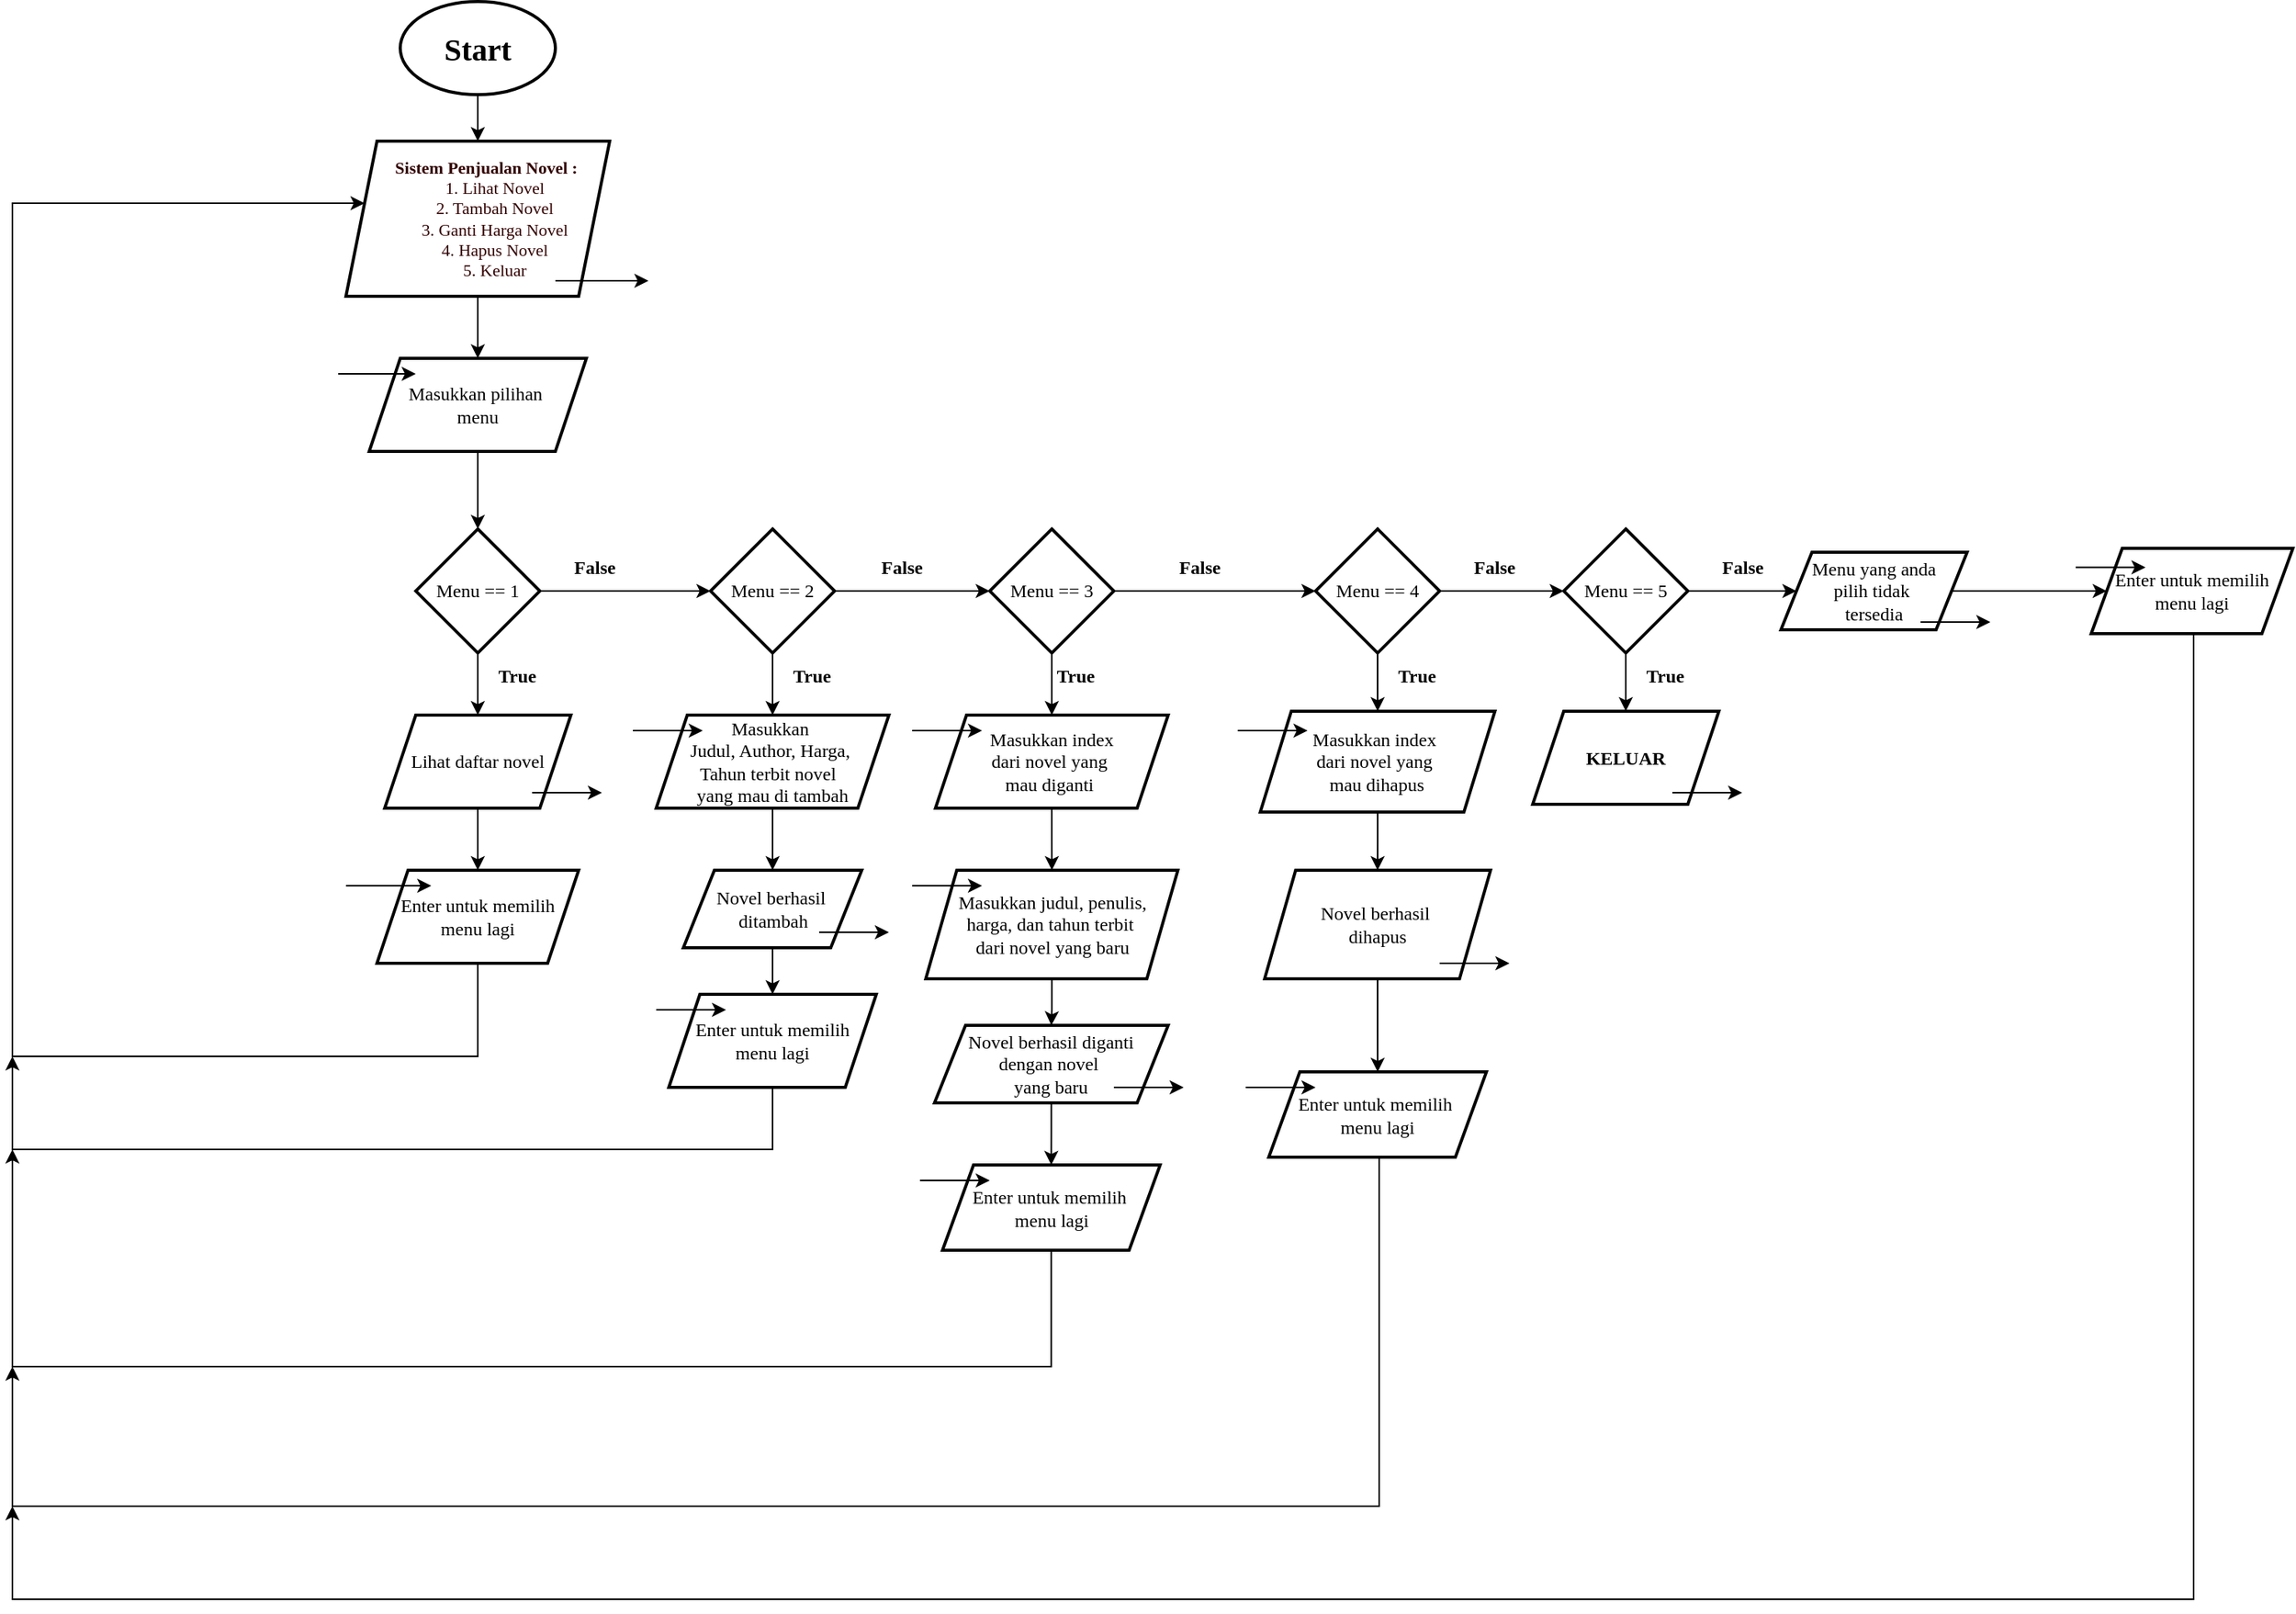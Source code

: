 <mxfile version="24.7.8">
  <diagram name="Page-1" id="10fnRW3obFpyfJOelho8">
    <mxGraphModel dx="1160" dy="1212" grid="1" gridSize="10" guides="1" tooltips="1" connect="1" arrows="1" fold="1" page="1" pageScale="1" pageWidth="850" pageHeight="1100" math="0" shadow="0">
      <root>
        <mxCell id="0" />
        <mxCell id="1" parent="0" />
        <mxCell id="Gmw3tlmgy3xQDESiHzNm-3" value="" style="edgeStyle=orthogonalEdgeStyle;rounded=0;orthogonalLoop=1;jettySize=auto;html=1;" edge="1" parent="1" source="Gmw3tlmgy3xQDESiHzNm-1" target="Gmw3tlmgy3xQDESiHzNm-2">
          <mxGeometry relative="1" as="geometry" />
        </mxCell>
        <mxCell id="Gmw3tlmgy3xQDESiHzNm-1" value="&lt;b&gt;&lt;font style=&quot;font-size: 20px;&quot; face=&quot;Times New Roman&quot;&gt;Start&lt;/font&gt;&lt;/b&gt;" style="strokeWidth=2;html=1;shape=mxgraph.flowchart.start_1;whiteSpace=wrap;" vertex="1" parent="1">
          <mxGeometry x="340" y="40" width="100" height="60" as="geometry" />
        </mxCell>
        <mxCell id="Gmw3tlmgy3xQDESiHzNm-6" value="" style="edgeStyle=orthogonalEdgeStyle;rounded=0;orthogonalLoop=1;jettySize=auto;html=1;" edge="1" parent="1" source="Gmw3tlmgy3xQDESiHzNm-2" target="Gmw3tlmgy3xQDESiHzNm-5">
          <mxGeometry relative="1" as="geometry" />
        </mxCell>
        <mxCell id="Gmw3tlmgy3xQDESiHzNm-2" value="&lt;div style=&quot;font-size: 11px; white-space: pre;&quot;&gt;&lt;font face=&quot;Times New Roman&quot; color=&quot;#330000&quot;&gt;     &lt;/font&gt;&lt;b style=&quot;color: rgb(51, 0, 0); font-family: rwcmR4gtEUjeIfdyCR9C; background-color: initial;&quot;&gt;Sistem Penjualan Novel :&lt;/b&gt;&lt;span style=&quot;color: rgb(51, 0, 0); font-family: rwcmR4gtEUjeIfdyCR9C; background-color: initial;&quot;&gt; &lt;/span&gt;&lt;/div&gt;&lt;div style=&quot;font-size: 11px; white-space: pre;&quot;&gt;&lt;font face=&quot;rwcmR4gtEUjeIfdyCR9C&quot; color=&quot;#330000&quot;&gt;&amp;nbsp; &amp;nbsp; &amp;nbsp; &amp;nbsp; 1. Lihat Novel&lt;/font&gt;&lt;/div&gt;&lt;div style=&quot;font-size: 11px; white-space: pre;&quot;&gt;&lt;font face=&quot;rwcmR4gtEUjeIfdyCR9C&quot; color=&quot;#330000&quot;&gt;&amp;nbsp; &amp;nbsp; &amp;nbsp; &amp;nbsp; 2. Tambah Novel&lt;/font&gt;&lt;/div&gt;&lt;div style=&quot;font-size: 11px; white-space: pre;&quot;&gt;&lt;font face=&quot;rwcmR4gtEUjeIfdyCR9C&quot; color=&quot;#330000&quot;&gt;&amp;nbsp; &amp;nbsp; &amp;nbsp; &amp;nbsp; 3. Ganti Harga Novel&lt;/font&gt;&lt;/div&gt;&lt;div style=&quot;font-size: 11px; white-space: pre;&quot;&gt;&lt;font face=&quot;rwcmR4gtEUjeIfdyCR9C&quot; color=&quot;#330000&quot;&gt;&amp;nbsp; &amp;nbsp; &amp;nbsp; &amp;nbsp; 4. Hapus Novel&lt;/font&gt;&lt;/div&gt;&lt;div style=&quot;font-size: 11px; white-space: pre;&quot;&gt;&lt;font face=&quot;rwcmR4gtEUjeIfdyCR9C&quot; color=&quot;#330000&quot;&gt;&amp;nbsp; &amp;nbsp; &amp;nbsp; &amp;nbsp; 5. Keluar&lt;/font&gt;&lt;/div&gt;" style="shape=parallelogram;perimeter=parallelogramPerimeter;whiteSpace=wrap;html=1;fixedSize=1;strokeWidth=2;align=center;" vertex="1" parent="1">
          <mxGeometry x="305" y="130" width="170" height="100" as="geometry" />
        </mxCell>
        <mxCell id="Gmw3tlmgy3xQDESiHzNm-4" value="" style="endArrow=classic;html=1;rounded=0;" edge="1" parent="1">
          <mxGeometry width="50" height="50" relative="1" as="geometry">
            <mxPoint x="440" y="220" as="sourcePoint" />
            <mxPoint x="500" y="220" as="targetPoint" />
            <Array as="points">
              <mxPoint x="460" y="220" />
            </Array>
          </mxGeometry>
        </mxCell>
        <mxCell id="Gmw3tlmgy3xQDESiHzNm-10" value="" style="edgeStyle=orthogonalEdgeStyle;rounded=0;orthogonalLoop=1;jettySize=auto;html=1;" edge="1" parent="1" source="Gmw3tlmgy3xQDESiHzNm-5" target="Gmw3tlmgy3xQDESiHzNm-9">
          <mxGeometry relative="1" as="geometry" />
        </mxCell>
        <mxCell id="Gmw3tlmgy3xQDESiHzNm-5" value="&lt;font face=&quot;Times New Roman&quot;&gt;Masukkan pilihan&amp;nbsp;&lt;/font&gt;&lt;div&gt;&lt;font face=&quot;mfXB7RuG0Puxa2qr5DDN&quot;&gt;menu&lt;/font&gt;&lt;/div&gt;" style="shape=parallelogram;perimeter=parallelogramPerimeter;whiteSpace=wrap;html=1;fixedSize=1;strokeWidth=2;" vertex="1" parent="1">
          <mxGeometry x="320" y="270" width="140" height="60" as="geometry" />
        </mxCell>
        <mxCell id="Gmw3tlmgy3xQDESiHzNm-7" value="" style="endArrow=classic;html=1;rounded=0;" edge="1" parent="1">
          <mxGeometry width="50" height="50" relative="1" as="geometry">
            <mxPoint x="300" y="280" as="sourcePoint" />
            <mxPoint x="350" y="280" as="targetPoint" />
            <Array as="points">
              <mxPoint x="310" y="280" />
              <mxPoint x="340" y="280" />
            </Array>
          </mxGeometry>
        </mxCell>
        <mxCell id="Gmw3tlmgy3xQDESiHzNm-14" value="" style="edgeStyle=orthogonalEdgeStyle;rounded=0;orthogonalLoop=1;jettySize=auto;html=1;" edge="1" parent="1" source="Gmw3tlmgy3xQDESiHzNm-9" target="Gmw3tlmgy3xQDESiHzNm-13">
          <mxGeometry relative="1" as="geometry" />
        </mxCell>
        <mxCell id="Gmw3tlmgy3xQDESiHzNm-19" value="" style="edgeStyle=orthogonalEdgeStyle;rounded=0;orthogonalLoop=1;jettySize=auto;html=1;" edge="1" parent="1" source="Gmw3tlmgy3xQDESiHzNm-9" target="Gmw3tlmgy3xQDESiHzNm-18">
          <mxGeometry relative="1" as="geometry" />
        </mxCell>
        <mxCell id="Gmw3tlmgy3xQDESiHzNm-9" value="&lt;font face=&quot;Times New Roman&quot;&gt;Menu == 1&lt;/font&gt;" style="rhombus;whiteSpace=wrap;html=1;strokeWidth=2;" vertex="1" parent="1">
          <mxGeometry x="350" y="380" width="80" height="80" as="geometry" />
        </mxCell>
        <mxCell id="Gmw3tlmgy3xQDESiHzNm-23" value="" style="edgeStyle=orthogonalEdgeStyle;rounded=0;orthogonalLoop=1;jettySize=auto;html=1;" edge="1" parent="1" source="Gmw3tlmgy3xQDESiHzNm-13" target="Gmw3tlmgy3xQDESiHzNm-22">
          <mxGeometry relative="1" as="geometry" />
        </mxCell>
        <mxCell id="Gmw3tlmgy3xQDESiHzNm-13" value="&lt;font face=&quot;Times New Roman&quot;&gt;Lihat daftar novel&lt;/font&gt;" style="shape=parallelogram;perimeter=parallelogramPerimeter;whiteSpace=wrap;html=1;fixedSize=1;strokeWidth=2;" vertex="1" parent="1">
          <mxGeometry x="330" y="500" width="120" height="60" as="geometry" />
        </mxCell>
        <mxCell id="Gmw3tlmgy3xQDESiHzNm-17" value="&lt;b&gt;&lt;font face=&quot;Times New Roman&quot;&gt;True&lt;/font&gt;&lt;/b&gt;" style="text;html=1;align=center;verticalAlign=middle;resizable=0;points=[];autosize=1;strokeColor=none;fillColor=none;" vertex="1" parent="1">
          <mxGeometry x="390" y="460" width="50" height="30" as="geometry" />
        </mxCell>
        <mxCell id="Gmw3tlmgy3xQDESiHzNm-28" value="" style="edgeStyle=orthogonalEdgeStyle;rounded=0;orthogonalLoop=1;jettySize=auto;html=1;" edge="1" parent="1" source="Gmw3tlmgy3xQDESiHzNm-18" target="Gmw3tlmgy3xQDESiHzNm-27">
          <mxGeometry relative="1" as="geometry" />
        </mxCell>
        <mxCell id="Gmw3tlmgy3xQDESiHzNm-41" value="" style="edgeStyle=orthogonalEdgeStyle;rounded=0;orthogonalLoop=1;jettySize=auto;html=1;" edge="1" parent="1" source="Gmw3tlmgy3xQDESiHzNm-18" target="Gmw3tlmgy3xQDESiHzNm-40">
          <mxGeometry relative="1" as="geometry" />
        </mxCell>
        <mxCell id="Gmw3tlmgy3xQDESiHzNm-18" value="&lt;font face=&quot;Times New Roman&quot;&gt;Menu == 2&lt;/font&gt;" style="rhombus;whiteSpace=wrap;html=1;strokeWidth=2;" vertex="1" parent="1">
          <mxGeometry x="540" y="380" width="80" height="80" as="geometry" />
        </mxCell>
        <mxCell id="Gmw3tlmgy3xQDESiHzNm-20" value="&lt;b&gt;&lt;font face=&quot;Times New Roman&quot;&gt;False&lt;/font&gt;&lt;/b&gt;" style="text;html=1;align=center;verticalAlign=middle;resizable=0;points=[];autosize=1;strokeColor=none;fillColor=none;" vertex="1" parent="1">
          <mxGeometry x="440" y="390" width="50" height="30" as="geometry" />
        </mxCell>
        <mxCell id="Gmw3tlmgy3xQDESiHzNm-21" value="" style="endArrow=classic;html=1;rounded=0;" edge="1" parent="1">
          <mxGeometry width="50" height="50" relative="1" as="geometry">
            <mxPoint x="425" y="550" as="sourcePoint" />
            <mxPoint x="470" y="550" as="targetPoint" />
            <Array as="points">
              <mxPoint x="445" y="550" />
            </Array>
          </mxGeometry>
        </mxCell>
        <mxCell id="Gmw3tlmgy3xQDESiHzNm-26" value="" style="edgeStyle=orthogonalEdgeStyle;rounded=0;orthogonalLoop=1;jettySize=auto;html=1;" edge="1" parent="1" source="Gmw3tlmgy3xQDESiHzNm-22" target="Gmw3tlmgy3xQDESiHzNm-2">
          <mxGeometry relative="1" as="geometry">
            <mxPoint x="90" y="550" as="targetPoint" />
            <Array as="points">
              <mxPoint x="390" y="720" />
              <mxPoint x="90" y="720" />
              <mxPoint x="90" y="170" />
            </Array>
          </mxGeometry>
        </mxCell>
        <mxCell id="Gmw3tlmgy3xQDESiHzNm-22" value="&lt;font face=&quot;Times New Roman&quot;&gt;Enter untuk memilih&lt;/font&gt;&lt;div&gt;&lt;font face=&quot;U2tfMCzVq5XJoXlDEWwH&quot;&gt;menu lagi&lt;/font&gt;&lt;/div&gt;" style="shape=parallelogram;perimeter=parallelogramPerimeter;whiteSpace=wrap;html=1;fixedSize=1;strokeWidth=2;" vertex="1" parent="1">
          <mxGeometry x="325" y="600" width="130" height="60" as="geometry" />
        </mxCell>
        <mxCell id="Gmw3tlmgy3xQDESiHzNm-24" value="" style="endArrow=classic;html=1;rounded=0;" edge="1" parent="1">
          <mxGeometry width="50" height="50" relative="1" as="geometry">
            <mxPoint x="305" y="610" as="sourcePoint" />
            <mxPoint x="360" y="610" as="targetPoint" />
            <Array as="points">
              <mxPoint x="335" y="610" />
            </Array>
          </mxGeometry>
        </mxCell>
        <mxCell id="Gmw3tlmgy3xQDESiHzNm-31" value="" style="edgeStyle=orthogonalEdgeStyle;rounded=0;orthogonalLoop=1;jettySize=auto;html=1;" edge="1" parent="1" source="Gmw3tlmgy3xQDESiHzNm-27" target="Gmw3tlmgy3xQDESiHzNm-30">
          <mxGeometry relative="1" as="geometry" />
        </mxCell>
        <mxCell id="Gmw3tlmgy3xQDESiHzNm-27" value="&lt;font face=&quot;Times New Roman&quot;&gt;Masukkan&amp;nbsp;&lt;br&gt;&lt;/font&gt;&lt;div&gt;&lt;font face=&quot;_Z6wiHmPNJ_Iof_eDRnn&quot;&gt;Judul, Author, Harga,&amp;nbsp;&lt;/font&gt;&lt;/div&gt;&lt;div&gt;&lt;font face=&quot;_Z6wiHmPNJ_Iof_eDRnn&quot;&gt;Tahun terbit novel&amp;nbsp;&amp;nbsp;&lt;/font&gt;&lt;/div&gt;&lt;div&gt;&lt;font face=&quot;_Z6wiHmPNJ_Iof_eDRnn&quot;&gt;yang mau di tambah&lt;/font&gt;&lt;/div&gt;" style="shape=parallelogram;perimeter=parallelogramPerimeter;whiteSpace=wrap;html=1;fixedSize=1;strokeWidth=2;" vertex="1" parent="1">
          <mxGeometry x="505" y="500" width="150" height="60" as="geometry" />
        </mxCell>
        <mxCell id="Gmw3tlmgy3xQDESiHzNm-29" value="" style="endArrow=classic;html=1;rounded=0;" edge="1" parent="1">
          <mxGeometry width="50" height="50" relative="1" as="geometry">
            <mxPoint x="490" y="510" as="sourcePoint" />
            <mxPoint x="535" y="510" as="targetPoint" />
            <Array as="points">
              <mxPoint x="510" y="510" />
            </Array>
          </mxGeometry>
        </mxCell>
        <mxCell id="Gmw3tlmgy3xQDESiHzNm-35" value="" style="edgeStyle=orthogonalEdgeStyle;rounded=0;orthogonalLoop=1;jettySize=auto;html=1;" edge="1" parent="1" source="Gmw3tlmgy3xQDESiHzNm-30" target="Gmw3tlmgy3xQDESiHzNm-34">
          <mxGeometry relative="1" as="geometry" />
        </mxCell>
        <mxCell id="Gmw3tlmgy3xQDESiHzNm-30" value="&lt;font face=&quot;Times New Roman&quot;&gt;Novel berhasil&amp;nbsp;&lt;/font&gt;&lt;div&gt;&lt;font face=&quot;IDNDqh24odJC8hXlumRx&quot;&gt;ditambah&lt;/font&gt;&lt;/div&gt;" style="shape=parallelogram;perimeter=parallelogramPerimeter;whiteSpace=wrap;html=1;fixedSize=1;strokeWidth=2;" vertex="1" parent="1">
          <mxGeometry x="522.5" y="600" width="115" height="50" as="geometry" />
        </mxCell>
        <mxCell id="Gmw3tlmgy3xQDESiHzNm-32" value="" style="endArrow=classic;html=1;rounded=0;" edge="1" parent="1">
          <mxGeometry width="50" height="50" relative="1" as="geometry">
            <mxPoint x="610" y="640" as="sourcePoint" />
            <mxPoint x="655" y="640" as="targetPoint" />
            <Array as="points">
              <mxPoint x="630" y="640" />
            </Array>
          </mxGeometry>
        </mxCell>
        <mxCell id="Gmw3tlmgy3xQDESiHzNm-33" value="&lt;font face=&quot;Times New Roman&quot;&gt;&lt;b&gt;True&lt;/b&gt;&lt;/font&gt;" style="text;html=1;align=center;verticalAlign=middle;resizable=0;points=[];autosize=1;strokeColor=none;fillColor=none;" vertex="1" parent="1">
          <mxGeometry x="580" y="460" width="50" height="30" as="geometry" />
        </mxCell>
        <mxCell id="Gmw3tlmgy3xQDESiHzNm-38" value="" style="edgeStyle=orthogonalEdgeStyle;rounded=0;orthogonalLoop=1;jettySize=auto;html=1;" edge="1" parent="1" source="Gmw3tlmgy3xQDESiHzNm-34">
          <mxGeometry relative="1" as="geometry">
            <mxPoint x="90" y="720" as="targetPoint" />
            <Array as="points">
              <mxPoint x="580" y="780" />
              <mxPoint x="90" y="780" />
              <mxPoint x="90" y="730" />
            </Array>
          </mxGeometry>
        </mxCell>
        <mxCell id="Gmw3tlmgy3xQDESiHzNm-34" value="&lt;font face=&quot;Times New Roman&quot;&gt;Enter untuk memilih&lt;/font&gt;&lt;div&gt;&lt;font face=&quot;Times New Roman&quot;&gt;menu lagi&lt;/font&gt;&lt;/div&gt;" style="shape=parallelogram;perimeter=parallelogramPerimeter;whiteSpace=wrap;html=1;fixedSize=1;strokeWidth=2;" vertex="1" parent="1">
          <mxGeometry x="513.13" y="680" width="133.75" height="60" as="geometry" />
        </mxCell>
        <mxCell id="Gmw3tlmgy3xQDESiHzNm-36" value="" style="endArrow=classic;html=1;rounded=0;" edge="1" parent="1">
          <mxGeometry width="50" height="50" relative="1" as="geometry">
            <mxPoint x="505" y="690" as="sourcePoint" />
            <mxPoint x="550" y="690" as="targetPoint" />
            <Array as="points">
              <mxPoint x="525" y="690" />
            </Array>
          </mxGeometry>
        </mxCell>
        <mxCell id="Gmw3tlmgy3xQDESiHzNm-44" value="" style="edgeStyle=orthogonalEdgeStyle;rounded=0;orthogonalLoop=1;jettySize=auto;html=1;" edge="1" parent="1" source="Gmw3tlmgy3xQDESiHzNm-40" target="Gmw3tlmgy3xQDESiHzNm-43">
          <mxGeometry relative="1" as="geometry" />
        </mxCell>
        <mxCell id="Gmw3tlmgy3xQDESiHzNm-63" value="" style="edgeStyle=orthogonalEdgeStyle;rounded=0;orthogonalLoop=1;jettySize=auto;html=1;" edge="1" parent="1" source="Gmw3tlmgy3xQDESiHzNm-40" target="Gmw3tlmgy3xQDESiHzNm-62">
          <mxGeometry relative="1" as="geometry" />
        </mxCell>
        <mxCell id="Gmw3tlmgy3xQDESiHzNm-40" value="&lt;font face=&quot;Times New Roman&quot;&gt;Menu == 3&lt;/font&gt;" style="rhombus;whiteSpace=wrap;html=1;strokeWidth=2;" vertex="1" parent="1">
          <mxGeometry x="720" y="380" width="80" height="80" as="geometry" />
        </mxCell>
        <mxCell id="Gmw3tlmgy3xQDESiHzNm-42" value="&lt;b&gt;&lt;font face=&quot;Times New Roman&quot;&gt;False&lt;/font&gt;&lt;/b&gt;" style="text;html=1;align=center;verticalAlign=middle;resizable=0;points=[];autosize=1;strokeColor=none;fillColor=none;" vertex="1" parent="1">
          <mxGeometry x="637.5" y="390" width="50" height="30" as="geometry" />
        </mxCell>
        <mxCell id="Gmw3tlmgy3xQDESiHzNm-50" value="" style="edgeStyle=orthogonalEdgeStyle;rounded=0;orthogonalLoop=1;jettySize=auto;html=1;" edge="1" parent="1" source="Gmw3tlmgy3xQDESiHzNm-43" target="Gmw3tlmgy3xQDESiHzNm-49">
          <mxGeometry relative="1" as="geometry" />
        </mxCell>
        <mxCell id="Gmw3tlmgy3xQDESiHzNm-43" value="&lt;font face=&quot;Times New Roman&quot;&gt;Masukkan index&lt;/font&gt;&lt;div&gt;&lt;font face=&quot;lNxbK2cUz8GQw-w03zdk&quot;&gt;dari novel yang&amp;nbsp;&lt;/font&gt;&lt;/div&gt;&lt;div&gt;&lt;font face=&quot;lNxbK2cUz8GQw-w03zdk&quot;&gt;mau diganti&amp;nbsp;&lt;/font&gt;&lt;/div&gt;" style="shape=parallelogram;perimeter=parallelogramPerimeter;whiteSpace=wrap;html=1;fixedSize=1;strokeWidth=2;" vertex="1" parent="1">
          <mxGeometry x="685" y="500" width="150" height="60" as="geometry" />
        </mxCell>
        <mxCell id="Gmw3tlmgy3xQDESiHzNm-45" value="" style="endArrow=classic;html=1;rounded=0;" edge="1" parent="1">
          <mxGeometry width="50" height="50" relative="1" as="geometry">
            <mxPoint x="670" y="510" as="sourcePoint" />
            <mxPoint x="715" y="510" as="targetPoint" />
            <Array as="points">
              <mxPoint x="690" y="510" />
            </Array>
          </mxGeometry>
        </mxCell>
        <mxCell id="Gmw3tlmgy3xQDESiHzNm-46" value="&lt;b&gt;&lt;font face=&quot;Times New Roman&quot;&gt;True&lt;/font&gt;&lt;/b&gt;" style="text;html=1;align=center;verticalAlign=middle;resizable=0;points=[];autosize=1;strokeColor=none;fillColor=none;" vertex="1" parent="1">
          <mxGeometry x="750" y="460" width="50" height="30" as="geometry" />
        </mxCell>
        <mxCell id="Gmw3tlmgy3xQDESiHzNm-55" value="" style="edgeStyle=orthogonalEdgeStyle;rounded=0;orthogonalLoop=1;jettySize=auto;html=1;" edge="1" parent="1" source="Gmw3tlmgy3xQDESiHzNm-49" target="Gmw3tlmgy3xQDESiHzNm-54">
          <mxGeometry relative="1" as="geometry" />
        </mxCell>
        <mxCell id="Gmw3tlmgy3xQDESiHzNm-49" value="&lt;font face=&quot;Times New Roman&quot;&gt;Masukkan judul, penulis,&lt;/font&gt;&lt;div&gt;&lt;font face=&quot;L0Eo-jZ9rid4cYkXU47r&quot;&gt;harga, dan tahun terbit&amp;nbsp;&lt;/font&gt;&lt;/div&gt;&lt;div&gt;&lt;font face=&quot;L0Eo-jZ9rid4cYkXU47r&quot;&gt;dari novel yang baru&lt;/font&gt;&lt;/div&gt;" style="shape=parallelogram;perimeter=parallelogramPerimeter;whiteSpace=wrap;html=1;fixedSize=1;strokeWidth=2;" vertex="1" parent="1">
          <mxGeometry x="678.75" y="600" width="162.5" height="70" as="geometry" />
        </mxCell>
        <mxCell id="Gmw3tlmgy3xQDESiHzNm-51" value="" style="endArrow=classic;html=1;rounded=0;" edge="1" parent="1">
          <mxGeometry width="50" height="50" relative="1" as="geometry">
            <mxPoint x="670" y="610" as="sourcePoint" />
            <mxPoint x="715" y="610" as="targetPoint" />
            <Array as="points">
              <mxPoint x="690" y="610" />
            </Array>
          </mxGeometry>
        </mxCell>
        <mxCell id="Gmw3tlmgy3xQDESiHzNm-58" value="" style="edgeStyle=orthogonalEdgeStyle;rounded=0;orthogonalLoop=1;jettySize=auto;html=1;" edge="1" parent="1" source="Gmw3tlmgy3xQDESiHzNm-54" target="Gmw3tlmgy3xQDESiHzNm-57">
          <mxGeometry relative="1" as="geometry" />
        </mxCell>
        <mxCell id="Gmw3tlmgy3xQDESiHzNm-54" value="&lt;font face=&quot;Times New Roman&quot;&gt;Novel berhasil diganti&lt;/font&gt;&lt;div&gt;&lt;font face=&quot;Times New Roman&quot;&gt;dengan novel&amp;nbsp;&lt;/font&gt;&lt;/div&gt;&lt;div&gt;&lt;font face=&quot;Times New Roman&quot;&gt;yang&amp;nbsp;&lt;/font&gt;&lt;span style=&quot;font-family: &amp;quot;Times New Roman&amp;quot;; background-color: initial;&quot;&gt;baru&lt;/span&gt;&lt;/div&gt;" style="shape=parallelogram;perimeter=parallelogramPerimeter;whiteSpace=wrap;html=1;fixedSize=1;strokeWidth=2;" vertex="1" parent="1">
          <mxGeometry x="684.38" y="700" width="150.62" height="50" as="geometry" />
        </mxCell>
        <mxCell id="Gmw3tlmgy3xQDESiHzNm-56" value="" style="endArrow=classic;html=1;rounded=0;" edge="1" parent="1">
          <mxGeometry width="50" height="50" relative="1" as="geometry">
            <mxPoint x="800" y="740" as="sourcePoint" />
            <mxPoint x="845" y="740" as="targetPoint" />
            <Array as="points">
              <mxPoint x="820" y="740" />
            </Array>
          </mxGeometry>
        </mxCell>
        <mxCell id="Gmw3tlmgy3xQDESiHzNm-61" value="" style="edgeStyle=orthogonalEdgeStyle;rounded=0;orthogonalLoop=1;jettySize=auto;html=1;" edge="1" parent="1" source="Gmw3tlmgy3xQDESiHzNm-57">
          <mxGeometry relative="1" as="geometry">
            <mxPoint x="90" y="780" as="targetPoint" />
            <Array as="points">
              <mxPoint x="760" y="920" />
              <mxPoint x="90" y="920" />
            </Array>
          </mxGeometry>
        </mxCell>
        <mxCell id="Gmw3tlmgy3xQDESiHzNm-57" value="&lt;font face=&quot;Times New Roman&quot;&gt;Enter untuk memilih&amp;nbsp;&lt;/font&gt;&lt;div&gt;&lt;font face=&quot;knA6eJ-DKwyDQbFy1wgR&quot;&gt;menu lagi&lt;/font&gt;&lt;/div&gt;" style="shape=parallelogram;perimeter=parallelogramPerimeter;whiteSpace=wrap;html=1;fixedSize=1;strokeWidth=2;" vertex="1" parent="1">
          <mxGeometry x="689.53" y="790" width="140.31" height="55" as="geometry" />
        </mxCell>
        <mxCell id="Gmw3tlmgy3xQDESiHzNm-59" value="" style="endArrow=classic;html=1;rounded=0;" edge="1" parent="1">
          <mxGeometry width="50" height="50" relative="1" as="geometry">
            <mxPoint x="675" y="800" as="sourcePoint" />
            <mxPoint x="720" y="800" as="targetPoint" />
            <Array as="points">
              <mxPoint x="695" y="800" />
            </Array>
          </mxGeometry>
        </mxCell>
        <mxCell id="Gmw3tlmgy3xQDESiHzNm-66" value="" style="edgeStyle=orthogonalEdgeStyle;rounded=0;orthogonalLoop=1;jettySize=auto;html=1;" edge="1" parent="1" source="Gmw3tlmgy3xQDESiHzNm-62" target="Gmw3tlmgy3xQDESiHzNm-65">
          <mxGeometry relative="1" as="geometry" />
        </mxCell>
        <mxCell id="Gmw3tlmgy3xQDESiHzNm-80" value="" style="edgeStyle=orthogonalEdgeStyle;rounded=0;orthogonalLoop=1;jettySize=auto;html=1;" edge="1" parent="1" source="Gmw3tlmgy3xQDESiHzNm-62" target="Gmw3tlmgy3xQDESiHzNm-79">
          <mxGeometry relative="1" as="geometry" />
        </mxCell>
        <mxCell id="Gmw3tlmgy3xQDESiHzNm-62" value="&lt;font face=&quot;Times New Roman&quot;&gt;Menu == 4&lt;/font&gt;" style="rhombus;whiteSpace=wrap;html=1;strokeWidth=2;" vertex="1" parent="1">
          <mxGeometry x="930" y="380" width="80" height="80" as="geometry" />
        </mxCell>
        <mxCell id="Gmw3tlmgy3xQDESiHzNm-64" value="&lt;b&gt;&lt;font face=&quot;Times New Roman&quot;&gt;False&lt;/font&gt;&lt;/b&gt;" style="text;html=1;align=center;verticalAlign=middle;resizable=0;points=[];autosize=1;strokeColor=none;fillColor=none;" vertex="1" parent="1">
          <mxGeometry x="829.84" y="390" width="50" height="30" as="geometry" />
        </mxCell>
        <mxCell id="Gmw3tlmgy3xQDESiHzNm-69" value="" style="edgeStyle=orthogonalEdgeStyle;rounded=0;orthogonalLoop=1;jettySize=auto;html=1;" edge="1" parent="1" source="Gmw3tlmgy3xQDESiHzNm-65" target="Gmw3tlmgy3xQDESiHzNm-68">
          <mxGeometry relative="1" as="geometry" />
        </mxCell>
        <mxCell id="Gmw3tlmgy3xQDESiHzNm-65" value="&lt;font face=&quot;Times New Roman&quot;&gt;Masukkan index&amp;nbsp;&lt;/font&gt;&lt;div&gt;&lt;font face=&quot;nUHlJc6FzZ9Ut5OvxgUv&quot;&gt;dari novel yang&amp;nbsp;&lt;/font&gt;&lt;/div&gt;&lt;div&gt;&lt;font face=&quot;nUHlJc6FzZ9Ut5OvxgUv&quot;&gt;mau dihapus&lt;/font&gt;&lt;/div&gt;" style="shape=parallelogram;perimeter=parallelogramPerimeter;whiteSpace=wrap;html=1;fixedSize=1;strokeWidth=2;" vertex="1" parent="1">
          <mxGeometry x="894.38" y="497.5" width="151.25" height="65" as="geometry" />
        </mxCell>
        <mxCell id="Gmw3tlmgy3xQDESiHzNm-67" value="" style="endArrow=classic;html=1;rounded=0;" edge="1" parent="1">
          <mxGeometry width="50" height="50" relative="1" as="geometry">
            <mxPoint x="879.84" y="510" as="sourcePoint" />
            <mxPoint x="924.84" y="510" as="targetPoint" />
            <Array as="points">
              <mxPoint x="899.84" y="510" />
            </Array>
          </mxGeometry>
        </mxCell>
        <mxCell id="Gmw3tlmgy3xQDESiHzNm-75" value="" style="edgeStyle=orthogonalEdgeStyle;rounded=0;orthogonalLoop=1;jettySize=auto;html=1;" edge="1" parent="1">
          <mxGeometry relative="1" as="geometry">
            <mxPoint x="971" y="770" as="sourcePoint" />
            <mxPoint x="90" y="920" as="targetPoint" />
            <Array as="points">
              <mxPoint x="971" y="1010" />
              <mxPoint x="90" y="1010" />
            </Array>
          </mxGeometry>
        </mxCell>
        <mxCell id="Gmw3tlmgy3xQDESiHzNm-77" value="" style="edgeStyle=orthogonalEdgeStyle;rounded=0;orthogonalLoop=1;jettySize=auto;html=1;" edge="1" parent="1" source="Gmw3tlmgy3xQDESiHzNm-68" target="Gmw3tlmgy3xQDESiHzNm-76">
          <mxGeometry relative="1" as="geometry" />
        </mxCell>
        <mxCell id="Gmw3tlmgy3xQDESiHzNm-68" value="&lt;font face=&quot;Times New Roman&quot;&gt;Novel berhasil&amp;nbsp;&lt;/font&gt;&lt;div&gt;&lt;font face=&quot;GYn-aPXZy87iLx_Aumqs&quot;&gt;dihapus&lt;/font&gt;&lt;/div&gt;" style="shape=parallelogram;perimeter=parallelogramPerimeter;whiteSpace=wrap;html=1;fixedSize=1;strokeWidth=2;" vertex="1" parent="1">
          <mxGeometry x="897.18" y="600" width="145.63" height="70" as="geometry" />
        </mxCell>
        <mxCell id="Gmw3tlmgy3xQDESiHzNm-70" value="" style="endArrow=classic;html=1;rounded=0;" edge="1" parent="1">
          <mxGeometry width="50" height="50" relative="1" as="geometry">
            <mxPoint x="1010" y="660" as="sourcePoint" />
            <mxPoint x="1055" y="660" as="targetPoint" />
            <Array as="points">
              <mxPoint x="1030" y="660" />
            </Array>
          </mxGeometry>
        </mxCell>
        <mxCell id="Gmw3tlmgy3xQDESiHzNm-76" value="&lt;font face=&quot;Times New Roman&quot;&gt;Enter untuk memilih&amp;nbsp;&lt;/font&gt;&lt;div&gt;&lt;font face=&quot;knA6eJ-DKwyDQbFy1wgR&quot;&gt;menu lagi&lt;/font&gt;&lt;/div&gt;" style="shape=parallelogram;perimeter=parallelogramPerimeter;whiteSpace=wrap;html=1;fixedSize=1;strokeWidth=2;" vertex="1" parent="1">
          <mxGeometry x="899.85" y="730" width="140.31" height="55" as="geometry" />
        </mxCell>
        <mxCell id="Gmw3tlmgy3xQDESiHzNm-78" value="" style="endArrow=classic;html=1;rounded=0;" edge="1" parent="1">
          <mxGeometry width="50" height="50" relative="1" as="geometry">
            <mxPoint x="885" y="740" as="sourcePoint" />
            <mxPoint x="930" y="740" as="targetPoint" />
            <Array as="points">
              <mxPoint x="905" y="740" />
            </Array>
          </mxGeometry>
        </mxCell>
        <mxCell id="Gmw3tlmgy3xQDESiHzNm-84" value="" style="edgeStyle=orthogonalEdgeStyle;rounded=0;orthogonalLoop=1;jettySize=auto;html=1;" edge="1" parent="1" source="Gmw3tlmgy3xQDESiHzNm-79" target="Gmw3tlmgy3xQDESiHzNm-83">
          <mxGeometry relative="1" as="geometry" />
        </mxCell>
        <mxCell id="Gmw3tlmgy3xQDESiHzNm-88" value="" style="edgeStyle=orthogonalEdgeStyle;rounded=0;orthogonalLoop=1;jettySize=auto;html=1;" edge="1" parent="1" source="Gmw3tlmgy3xQDESiHzNm-79" target="Gmw3tlmgy3xQDESiHzNm-87">
          <mxGeometry relative="1" as="geometry" />
        </mxCell>
        <mxCell id="Gmw3tlmgy3xQDESiHzNm-79" value="&lt;font face=&quot;Times New Roman&quot;&gt;Menu == 5&lt;/font&gt;" style="rhombus;whiteSpace=wrap;html=1;strokeWidth=2;" vertex="1" parent="1">
          <mxGeometry x="1090" y="380" width="80" height="80" as="geometry" />
        </mxCell>
        <mxCell id="Gmw3tlmgy3xQDESiHzNm-81" value="&lt;b&gt;&lt;font face=&quot;Times New Roman&quot;&gt;True&lt;/font&gt;&lt;/b&gt;" style="text;html=1;align=center;verticalAlign=middle;resizable=0;points=[];autosize=1;strokeColor=none;fillColor=none;" vertex="1" parent="1">
          <mxGeometry x="970" y="460" width="50" height="30" as="geometry" />
        </mxCell>
        <mxCell id="Gmw3tlmgy3xQDESiHzNm-82" value="&lt;font face=&quot;Times New Roman&quot;&gt;&lt;b&gt;False&lt;/b&gt;&lt;/font&gt;" style="text;html=1;align=center;verticalAlign=middle;resizable=0;points=[];autosize=1;strokeColor=none;fillColor=none;" vertex="1" parent="1">
          <mxGeometry x="1020" y="390" width="50" height="30" as="geometry" />
        </mxCell>
        <mxCell id="Gmw3tlmgy3xQDESiHzNm-83" value="&lt;b&gt;&lt;font face=&quot;Times New Roman&quot;&gt;KELUAR&lt;/font&gt;&lt;/b&gt;" style="shape=parallelogram;perimeter=parallelogramPerimeter;whiteSpace=wrap;html=1;fixedSize=1;strokeWidth=2;" vertex="1" parent="1">
          <mxGeometry x="1070" y="497.5" width="120" height="60" as="geometry" />
        </mxCell>
        <mxCell id="Gmw3tlmgy3xQDESiHzNm-85" value="&lt;b&gt;&lt;font face=&quot;Times New Roman&quot;&gt;True&lt;/font&gt;&lt;/b&gt;" style="text;html=1;align=center;verticalAlign=middle;resizable=0;points=[];autosize=1;strokeColor=none;fillColor=none;" vertex="1" parent="1">
          <mxGeometry x="1130" y="460" width="50" height="30" as="geometry" />
        </mxCell>
        <mxCell id="Gmw3tlmgy3xQDESiHzNm-86" value="" style="endArrow=classic;html=1;rounded=0;" edge="1" parent="1">
          <mxGeometry width="50" height="50" relative="1" as="geometry">
            <mxPoint x="1160" y="550" as="sourcePoint" />
            <mxPoint x="1205" y="550" as="targetPoint" />
            <Array as="points">
              <mxPoint x="1180" y="550" />
            </Array>
          </mxGeometry>
        </mxCell>
        <mxCell id="Gmw3tlmgy3xQDESiHzNm-92" value="" style="edgeStyle=orthogonalEdgeStyle;rounded=0;orthogonalLoop=1;jettySize=auto;html=1;" edge="1" parent="1" source="Gmw3tlmgy3xQDESiHzNm-87" target="Gmw3tlmgy3xQDESiHzNm-91">
          <mxGeometry relative="1" as="geometry" />
        </mxCell>
        <mxCell id="Gmw3tlmgy3xQDESiHzNm-87" value="&lt;font face=&quot;Times New Roman&quot;&gt;Menu yang anda&lt;/font&gt;&lt;div&gt;&lt;font face=&quot;EzvPG9Ua0E8DR2N-TPyg&quot;&gt;pilih tidak&amp;nbsp;&lt;/font&gt;&lt;/div&gt;&lt;div&gt;&lt;font face=&quot;EzvPG9Ua0E8DR2N-TPyg&quot;&gt;tersedia&lt;/font&gt;&lt;/div&gt;" style="shape=parallelogram;perimeter=parallelogramPerimeter;whiteSpace=wrap;html=1;fixedSize=1;strokeWidth=2;" vertex="1" parent="1">
          <mxGeometry x="1230" y="395" width="120" height="50" as="geometry" />
        </mxCell>
        <mxCell id="Gmw3tlmgy3xQDESiHzNm-89" value="&lt;b&gt;&lt;font face=&quot;Times New Roman&quot;&gt;False&lt;/font&gt;&lt;/b&gt;" style="text;html=1;align=center;verticalAlign=middle;resizable=0;points=[];autosize=1;strokeColor=none;fillColor=none;" vertex="1" parent="1">
          <mxGeometry x="1180" y="390" width="50" height="30" as="geometry" />
        </mxCell>
        <mxCell id="Gmw3tlmgy3xQDESiHzNm-90" value="" style="endArrow=classic;html=1;rounded=0;" edge="1" parent="1">
          <mxGeometry width="50" height="50" relative="1" as="geometry">
            <mxPoint x="1320" y="440" as="sourcePoint" />
            <mxPoint x="1365" y="440" as="targetPoint" />
            <Array as="points">
              <mxPoint x="1340" y="440" />
            </Array>
          </mxGeometry>
        </mxCell>
        <mxCell id="Gmw3tlmgy3xQDESiHzNm-95" value="" style="edgeStyle=orthogonalEdgeStyle;rounded=0;orthogonalLoop=1;jettySize=auto;html=1;" edge="1" parent="1" source="Gmw3tlmgy3xQDESiHzNm-91">
          <mxGeometry relative="1" as="geometry">
            <mxPoint x="90" y="1010" as="targetPoint" />
            <Array as="points">
              <mxPoint x="1496" y="1070" />
            </Array>
          </mxGeometry>
        </mxCell>
        <mxCell id="Gmw3tlmgy3xQDESiHzNm-91" value="&lt;font face=&quot;Times New Roman&quot;&gt;Enter untuk memilih&lt;/font&gt;&lt;div&gt;&lt;font face=&quot;G6nDQ81SMou9tpVKDH8F&quot;&gt;menu lagi&lt;/font&gt;&lt;/div&gt;" style="shape=parallelogram;perimeter=parallelogramPerimeter;whiteSpace=wrap;html=1;fixedSize=1;strokeWidth=2;" vertex="1" parent="1">
          <mxGeometry x="1430" y="392.5" width="130" height="55" as="geometry" />
        </mxCell>
        <mxCell id="Gmw3tlmgy3xQDESiHzNm-93" value="" style="endArrow=classic;html=1;rounded=0;" edge="1" parent="1">
          <mxGeometry width="50" height="50" relative="1" as="geometry">
            <mxPoint x="1420" y="404.76" as="sourcePoint" />
            <mxPoint x="1465" y="404.76" as="targetPoint" />
            <Array as="points">
              <mxPoint x="1440" y="404.76" />
            </Array>
          </mxGeometry>
        </mxCell>
      </root>
    </mxGraphModel>
  </diagram>
</mxfile>
